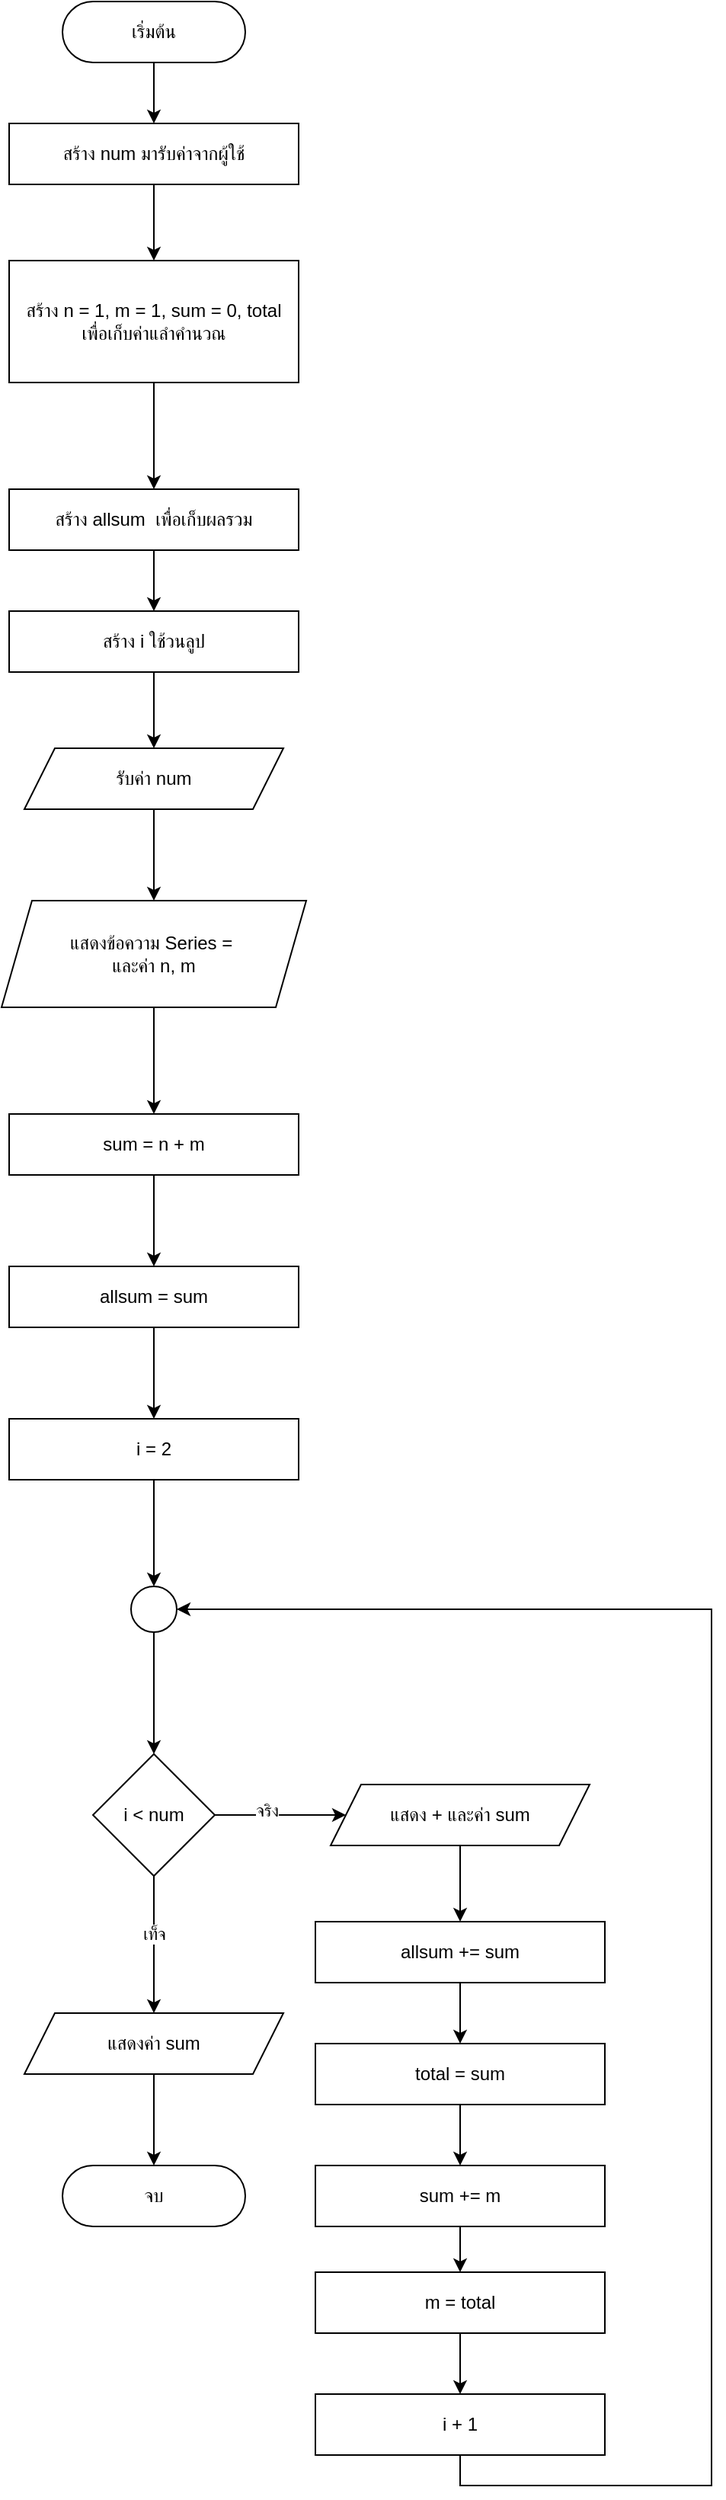 <mxfile version="25.0.3">
  <diagram name="หน้า-1" id="VKjuXc6XsJVYzgpCNObN">
    <mxGraphModel dx="893" dy="748" grid="1" gridSize="10" guides="1" tooltips="1" connect="1" arrows="1" fold="1" page="1" pageScale="1" pageWidth="827" pageHeight="1169" math="0" shadow="0">
      <root>
        <mxCell id="0" />
        <mxCell id="1" parent="0" />
        <mxCell id="xPOHnQ_ODUA5uZzSeB4c-6" value="" style="edgeStyle=orthogonalEdgeStyle;rounded=0;orthogonalLoop=1;jettySize=auto;html=1;" edge="1" parent="1" source="xPOHnQ_ODUA5uZzSeB4c-3" target="xPOHnQ_ODUA5uZzSeB4c-4">
          <mxGeometry relative="1" as="geometry" />
        </mxCell>
        <mxCell id="xPOHnQ_ODUA5uZzSeB4c-3" value="เริ่มต้น" style="rounded=1;whiteSpace=wrap;html=1;arcSize=50;" vertex="1" parent="1">
          <mxGeometry x="354" y="10" width="120" height="40" as="geometry" />
        </mxCell>
        <mxCell id="xPOHnQ_ODUA5uZzSeB4c-7" value="" style="edgeStyle=orthogonalEdgeStyle;rounded=0;orthogonalLoop=1;jettySize=auto;html=1;" edge="1" parent="1" source="xPOHnQ_ODUA5uZzSeB4c-4" target="xPOHnQ_ODUA5uZzSeB4c-5">
          <mxGeometry relative="1" as="geometry" />
        </mxCell>
        <mxCell id="xPOHnQ_ODUA5uZzSeB4c-4" value="สร้าง num มารับค่าจากผู้ใช้" style="rounded=0;whiteSpace=wrap;html=1;" vertex="1" parent="1">
          <mxGeometry x="319" y="90" width="190" height="40" as="geometry" />
        </mxCell>
        <mxCell id="xPOHnQ_ODUA5uZzSeB4c-9" value="" style="edgeStyle=orthogonalEdgeStyle;rounded=0;orthogonalLoop=1;jettySize=auto;html=1;" edge="1" parent="1" source="xPOHnQ_ODUA5uZzSeB4c-5" target="xPOHnQ_ODUA5uZzSeB4c-8">
          <mxGeometry relative="1" as="geometry" />
        </mxCell>
        <mxCell id="xPOHnQ_ODUA5uZzSeB4c-5" value="สร้าง n = 1, m = 1, sum = 0, total&lt;div&gt;เพื่อเก็บค่าแลำคำนวณ&lt;/div&gt;" style="rounded=0;whiteSpace=wrap;html=1;" vertex="1" parent="1">
          <mxGeometry x="319" y="180" width="190" height="80" as="geometry" />
        </mxCell>
        <mxCell id="xPOHnQ_ODUA5uZzSeB4c-11" value="" style="edgeStyle=orthogonalEdgeStyle;rounded=0;orthogonalLoop=1;jettySize=auto;html=1;" edge="1" parent="1" source="xPOHnQ_ODUA5uZzSeB4c-18" target="xPOHnQ_ODUA5uZzSeB4c-10">
          <mxGeometry relative="1" as="geometry" />
        </mxCell>
        <mxCell id="xPOHnQ_ODUA5uZzSeB4c-8" value="สร้าง&amp;nbsp;allsum&amp;nbsp; เพื่อเก็บผลรวม" style="rounded=0;whiteSpace=wrap;html=1;" vertex="1" parent="1">
          <mxGeometry x="319" y="330" width="190" height="40" as="geometry" />
        </mxCell>
        <mxCell id="xPOHnQ_ODUA5uZzSeB4c-13" value="" style="edgeStyle=orthogonalEdgeStyle;rounded=0;orthogonalLoop=1;jettySize=auto;html=1;" edge="1" parent="1" source="xPOHnQ_ODUA5uZzSeB4c-10" target="xPOHnQ_ODUA5uZzSeB4c-12">
          <mxGeometry relative="1" as="geometry" />
        </mxCell>
        <mxCell id="xPOHnQ_ODUA5uZzSeB4c-10" value="รับค่า num" style="shape=parallelogram;perimeter=parallelogramPerimeter;whiteSpace=wrap;html=1;fixedSize=1;" vertex="1" parent="1">
          <mxGeometry x="329" y="500" width="170" height="40" as="geometry" />
        </mxCell>
        <mxCell id="xPOHnQ_ODUA5uZzSeB4c-15" value="" style="edgeStyle=orthogonalEdgeStyle;rounded=0;orthogonalLoop=1;jettySize=auto;html=1;" edge="1" parent="1" source="xPOHnQ_ODUA5uZzSeB4c-12" target="xPOHnQ_ODUA5uZzSeB4c-14">
          <mxGeometry relative="1" as="geometry" />
        </mxCell>
        <mxCell id="xPOHnQ_ODUA5uZzSeB4c-12" value="แสดงข้อความ Series =&amp;nbsp;&lt;div&gt;และค่า n, m&lt;/div&gt;" style="shape=parallelogram;perimeter=parallelogramPerimeter;whiteSpace=wrap;html=1;fixedSize=1;" vertex="1" parent="1">
          <mxGeometry x="314" y="600" width="200" height="70" as="geometry" />
        </mxCell>
        <mxCell id="xPOHnQ_ODUA5uZzSeB4c-17" value="" style="edgeStyle=orthogonalEdgeStyle;rounded=0;orthogonalLoop=1;jettySize=auto;html=1;" edge="1" parent="1" source="xPOHnQ_ODUA5uZzSeB4c-14" target="xPOHnQ_ODUA5uZzSeB4c-16">
          <mxGeometry relative="1" as="geometry" />
        </mxCell>
        <mxCell id="xPOHnQ_ODUA5uZzSeB4c-14" value="sum = n + m" style="rounded=0;whiteSpace=wrap;html=1;" vertex="1" parent="1">
          <mxGeometry x="319" y="740" width="190" height="40" as="geometry" />
        </mxCell>
        <mxCell id="xPOHnQ_ODUA5uZzSeB4c-21" value="" style="edgeStyle=orthogonalEdgeStyle;rounded=0;orthogonalLoop=1;jettySize=auto;html=1;" edge="1" parent="1" source="xPOHnQ_ODUA5uZzSeB4c-16" target="xPOHnQ_ODUA5uZzSeB4c-20">
          <mxGeometry relative="1" as="geometry" />
        </mxCell>
        <mxCell id="xPOHnQ_ODUA5uZzSeB4c-16" value="allsum = sum" style="rounded=0;whiteSpace=wrap;html=1;" vertex="1" parent="1">
          <mxGeometry x="319" y="840" width="190" height="40" as="geometry" />
        </mxCell>
        <mxCell id="xPOHnQ_ODUA5uZzSeB4c-19" value="" style="edgeStyle=orthogonalEdgeStyle;rounded=0;orthogonalLoop=1;jettySize=auto;html=1;" edge="1" parent="1" source="xPOHnQ_ODUA5uZzSeB4c-8" target="xPOHnQ_ODUA5uZzSeB4c-18">
          <mxGeometry relative="1" as="geometry">
            <mxPoint x="414" y="370" as="sourcePoint" />
            <mxPoint x="414" y="500" as="targetPoint" />
          </mxGeometry>
        </mxCell>
        <mxCell id="xPOHnQ_ODUA5uZzSeB4c-18" value="สร้าง i ใช้วนลูป" style="rounded=0;whiteSpace=wrap;html=1;" vertex="1" parent="1">
          <mxGeometry x="319" y="410" width="190" height="40" as="geometry" />
        </mxCell>
        <mxCell id="xPOHnQ_ODUA5uZzSeB4c-23" value="" style="edgeStyle=orthogonalEdgeStyle;rounded=0;orthogonalLoop=1;jettySize=auto;html=1;" edge="1" parent="1" source="xPOHnQ_ODUA5uZzSeB4c-20" target="xPOHnQ_ODUA5uZzSeB4c-22">
          <mxGeometry relative="1" as="geometry" />
        </mxCell>
        <mxCell id="xPOHnQ_ODUA5uZzSeB4c-20" value="i = 2" style="rounded=0;whiteSpace=wrap;html=1;" vertex="1" parent="1">
          <mxGeometry x="319" y="940" width="190" height="40" as="geometry" />
        </mxCell>
        <mxCell id="xPOHnQ_ODUA5uZzSeB4c-25" value="" style="edgeStyle=orthogonalEdgeStyle;rounded=0;orthogonalLoop=1;jettySize=auto;html=1;" edge="1" parent="1" source="xPOHnQ_ODUA5uZzSeB4c-22" target="xPOHnQ_ODUA5uZzSeB4c-24">
          <mxGeometry relative="1" as="geometry" />
        </mxCell>
        <mxCell id="xPOHnQ_ODUA5uZzSeB4c-22" value="" style="ellipse;whiteSpace=wrap;html=1;aspect=fixed;" vertex="1" parent="1">
          <mxGeometry x="399" y="1050" width="30" height="30" as="geometry" />
        </mxCell>
        <mxCell id="xPOHnQ_ODUA5uZzSeB4c-27" value="" style="edgeStyle=orthogonalEdgeStyle;rounded=0;orthogonalLoop=1;jettySize=auto;html=1;" edge="1" parent="1" source="xPOHnQ_ODUA5uZzSeB4c-24" target="xPOHnQ_ODUA5uZzSeB4c-26">
          <mxGeometry relative="1" as="geometry" />
        </mxCell>
        <mxCell id="xPOHnQ_ODUA5uZzSeB4c-46" value="เท็จ" style="edgeLabel;html=1;align=center;verticalAlign=middle;resizable=0;points=[];" vertex="1" connectable="0" parent="xPOHnQ_ODUA5uZzSeB4c-27">
          <mxGeometry x="-0.17" relative="1" as="geometry">
            <mxPoint as="offset" />
          </mxGeometry>
        </mxCell>
        <mxCell id="xPOHnQ_ODUA5uZzSeB4c-32" value="" style="edgeStyle=orthogonalEdgeStyle;rounded=0;orthogonalLoop=1;jettySize=auto;html=1;" edge="1" parent="1" source="xPOHnQ_ODUA5uZzSeB4c-24" target="xPOHnQ_ODUA5uZzSeB4c-31">
          <mxGeometry relative="1" as="geometry" />
        </mxCell>
        <mxCell id="xPOHnQ_ODUA5uZzSeB4c-45" value="จริง" style="edgeLabel;html=1;align=center;verticalAlign=middle;resizable=0;points=[];" vertex="1" connectable="0" parent="xPOHnQ_ODUA5uZzSeB4c-32">
          <mxGeometry x="-0.226" y="3" relative="1" as="geometry">
            <mxPoint as="offset" />
          </mxGeometry>
        </mxCell>
        <mxCell id="xPOHnQ_ODUA5uZzSeB4c-24" value="i &lt; num" style="rhombus;whiteSpace=wrap;html=1;" vertex="1" parent="1">
          <mxGeometry x="374" y="1160" width="80" height="80" as="geometry" />
        </mxCell>
        <mxCell id="xPOHnQ_ODUA5uZzSeB4c-29" value="" style="edgeStyle=orthogonalEdgeStyle;rounded=0;orthogonalLoop=1;jettySize=auto;html=1;" edge="1" parent="1" source="xPOHnQ_ODUA5uZzSeB4c-26" target="xPOHnQ_ODUA5uZzSeB4c-28">
          <mxGeometry relative="1" as="geometry" />
        </mxCell>
        <mxCell id="xPOHnQ_ODUA5uZzSeB4c-26" value="แสดงค่า sum" style="shape=parallelogram;perimeter=parallelogramPerimeter;whiteSpace=wrap;html=1;fixedSize=1;" vertex="1" parent="1">
          <mxGeometry x="329" y="1330" width="170" height="40" as="geometry" />
        </mxCell>
        <mxCell id="xPOHnQ_ODUA5uZzSeB4c-28" value="จบ" style="rounded=1;whiteSpace=wrap;html=1;arcSize=50;" vertex="1" parent="1">
          <mxGeometry x="354" y="1430" width="120" height="40" as="geometry" />
        </mxCell>
        <mxCell id="xPOHnQ_ODUA5uZzSeB4c-38" value="" style="edgeStyle=orthogonalEdgeStyle;rounded=0;orthogonalLoop=1;jettySize=auto;html=1;" edge="1" parent="1" source="xPOHnQ_ODUA5uZzSeB4c-31" target="xPOHnQ_ODUA5uZzSeB4c-33">
          <mxGeometry relative="1" as="geometry" />
        </mxCell>
        <mxCell id="xPOHnQ_ODUA5uZzSeB4c-31" value="แสดง + และค่า sum" style="shape=parallelogram;perimeter=parallelogramPerimeter;whiteSpace=wrap;html=1;fixedSize=1;" vertex="1" parent="1">
          <mxGeometry x="530" y="1180" width="170" height="40" as="geometry" />
        </mxCell>
        <mxCell id="xPOHnQ_ODUA5uZzSeB4c-39" value="" style="edgeStyle=orthogonalEdgeStyle;rounded=0;orthogonalLoop=1;jettySize=auto;html=1;" edge="1" parent="1" source="xPOHnQ_ODUA5uZzSeB4c-33" target="xPOHnQ_ODUA5uZzSeB4c-34">
          <mxGeometry relative="1" as="geometry" />
        </mxCell>
        <mxCell id="xPOHnQ_ODUA5uZzSeB4c-33" value="allsum += sum" style="rounded=0;whiteSpace=wrap;html=1;" vertex="1" parent="1">
          <mxGeometry x="520" y="1270" width="190" height="40" as="geometry" />
        </mxCell>
        <mxCell id="xPOHnQ_ODUA5uZzSeB4c-40" value="" style="edgeStyle=orthogonalEdgeStyle;rounded=0;orthogonalLoop=1;jettySize=auto;html=1;" edge="1" parent="1" source="xPOHnQ_ODUA5uZzSeB4c-35" target="xPOHnQ_ODUA5uZzSeB4c-36">
          <mxGeometry relative="1" as="geometry" />
        </mxCell>
        <mxCell id="xPOHnQ_ODUA5uZzSeB4c-34" value="total = sum" style="rounded=0;whiteSpace=wrap;html=1;" vertex="1" parent="1">
          <mxGeometry x="520" y="1350" width="190" height="40" as="geometry" />
        </mxCell>
        <mxCell id="xPOHnQ_ODUA5uZzSeB4c-42" value="" style="edgeStyle=orthogonalEdgeStyle;rounded=0;orthogonalLoop=1;jettySize=auto;html=1;" edge="1" parent="1" source="xPOHnQ_ODUA5uZzSeB4c-36" target="xPOHnQ_ODUA5uZzSeB4c-37">
          <mxGeometry relative="1" as="geometry" />
        </mxCell>
        <mxCell id="xPOHnQ_ODUA5uZzSeB4c-36" value="m = total" style="rounded=0;whiteSpace=wrap;html=1;" vertex="1" parent="1">
          <mxGeometry x="520" y="1500" width="190" height="40" as="geometry" />
        </mxCell>
        <mxCell id="xPOHnQ_ODUA5uZzSeB4c-44" style="edgeStyle=orthogonalEdgeStyle;rounded=0;orthogonalLoop=1;jettySize=auto;html=1;exitX=0.5;exitY=1;exitDx=0;exitDy=0;entryX=1;entryY=0.5;entryDx=0;entryDy=0;" edge="1" parent="1" source="xPOHnQ_ODUA5uZzSeB4c-37" target="xPOHnQ_ODUA5uZzSeB4c-22">
          <mxGeometry relative="1" as="geometry">
            <Array as="points">
              <mxPoint x="615" y="1640" />
              <mxPoint x="780" y="1640" />
              <mxPoint x="780" y="1065" />
            </Array>
          </mxGeometry>
        </mxCell>
        <mxCell id="xPOHnQ_ODUA5uZzSeB4c-37" value="i + 1" style="rounded=0;whiteSpace=wrap;html=1;" vertex="1" parent="1">
          <mxGeometry x="520" y="1580" width="190" height="40" as="geometry" />
        </mxCell>
        <mxCell id="xPOHnQ_ODUA5uZzSeB4c-41" value="" style="edgeStyle=orthogonalEdgeStyle;rounded=0;orthogonalLoop=1;jettySize=auto;html=1;" edge="1" parent="1" source="xPOHnQ_ODUA5uZzSeB4c-34" target="xPOHnQ_ODUA5uZzSeB4c-35">
          <mxGeometry relative="1" as="geometry">
            <mxPoint x="615" y="1390" as="sourcePoint" />
            <mxPoint x="615" y="1500" as="targetPoint" />
          </mxGeometry>
        </mxCell>
        <mxCell id="xPOHnQ_ODUA5uZzSeB4c-35" value="sum += m" style="rounded=0;whiteSpace=wrap;html=1;" vertex="1" parent="1">
          <mxGeometry x="520" y="1430" width="190" height="40" as="geometry" />
        </mxCell>
      </root>
    </mxGraphModel>
  </diagram>
</mxfile>
